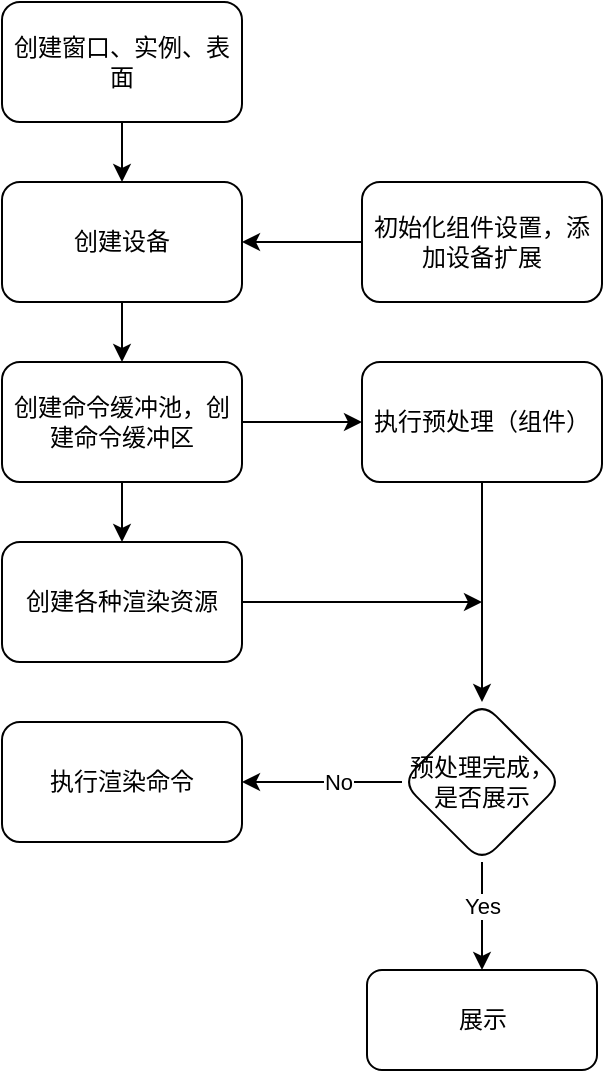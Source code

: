 <mxfile version="21.2.8" type="device">
  <diagram id="C5RBs43oDa-KdzZeNtuy" name="Page-1">
    <mxGraphModel dx="1036" dy="629" grid="1" gridSize="10" guides="1" tooltips="1" connect="1" arrows="1" fold="1" page="1" pageScale="1" pageWidth="827" pageHeight="1169" math="0" shadow="0">
      <root>
        <mxCell id="WIyWlLk6GJQsqaUBKTNV-0" />
        <mxCell id="WIyWlLk6GJQsqaUBKTNV-1" parent="WIyWlLk6GJQsqaUBKTNV-0" />
        <mxCell id="Yf28dtFCE4RrbsfPyJQR-2" value="" style="edgeStyle=orthogonalEdgeStyle;rounded=0;orthogonalLoop=1;jettySize=auto;html=1;" parent="WIyWlLk6GJQsqaUBKTNV-1" source="Yf28dtFCE4RrbsfPyJQR-0" target="Yf28dtFCE4RrbsfPyJQR-1" edge="1">
          <mxGeometry relative="1" as="geometry" />
        </mxCell>
        <mxCell id="Yf28dtFCE4RrbsfPyJQR-0" value="创建窗口、实例、表面" style="rounded=1;whiteSpace=wrap;html=1;" parent="WIyWlLk6GJQsqaUBKTNV-1" vertex="1">
          <mxGeometry x="340" y="50" width="120" height="60" as="geometry" />
        </mxCell>
        <mxCell id="Yf28dtFCE4RrbsfPyJQR-9" value="" style="edgeStyle=orthogonalEdgeStyle;rounded=0;orthogonalLoop=1;jettySize=auto;html=1;" parent="WIyWlLk6GJQsqaUBKTNV-1" source="Yf28dtFCE4RrbsfPyJQR-1" target="Yf28dtFCE4RrbsfPyJQR-8" edge="1">
          <mxGeometry relative="1" as="geometry" />
        </mxCell>
        <mxCell id="Yf28dtFCE4RrbsfPyJQR-1" value="创建设备" style="rounded=1;whiteSpace=wrap;html=1;" parent="WIyWlLk6GJQsqaUBKTNV-1" vertex="1">
          <mxGeometry x="340" y="140" width="120" height="60" as="geometry" />
        </mxCell>
        <mxCell id="Yf28dtFCE4RrbsfPyJQR-7" style="edgeStyle=orthogonalEdgeStyle;rounded=0;orthogonalLoop=1;jettySize=auto;html=1;entryX=1;entryY=0.5;entryDx=0;entryDy=0;" parent="WIyWlLk6GJQsqaUBKTNV-1" source="Yf28dtFCE4RrbsfPyJQR-5" target="Yf28dtFCE4RrbsfPyJQR-1" edge="1">
          <mxGeometry relative="1" as="geometry" />
        </mxCell>
        <mxCell id="Yf28dtFCE4RrbsfPyJQR-5" value="初始化组件设置，添加设备扩展" style="rounded=1;whiteSpace=wrap;html=1;" parent="WIyWlLk6GJQsqaUBKTNV-1" vertex="1">
          <mxGeometry x="520" y="140" width="120" height="60" as="geometry" />
        </mxCell>
        <mxCell id="Yf28dtFCE4RrbsfPyJQR-11" value="" style="edgeStyle=orthogonalEdgeStyle;rounded=0;orthogonalLoop=1;jettySize=auto;html=1;" parent="WIyWlLk6GJQsqaUBKTNV-1" source="Yf28dtFCE4RrbsfPyJQR-8" target="Yf28dtFCE4RrbsfPyJQR-10" edge="1">
          <mxGeometry relative="1" as="geometry" />
        </mxCell>
        <mxCell id="Yf28dtFCE4RrbsfPyJQR-13" value="" style="edgeStyle=orthogonalEdgeStyle;rounded=0;orthogonalLoop=1;jettySize=auto;html=1;" parent="WIyWlLk6GJQsqaUBKTNV-1" source="Yf28dtFCE4RrbsfPyJQR-8" target="Yf28dtFCE4RrbsfPyJQR-12" edge="1">
          <mxGeometry relative="1" as="geometry" />
        </mxCell>
        <mxCell id="Yf28dtFCE4RrbsfPyJQR-8" value="创建命令缓冲池，创建命令缓冲区" style="rounded=1;whiteSpace=wrap;html=1;" parent="WIyWlLk6GJQsqaUBKTNV-1" vertex="1">
          <mxGeometry x="340" y="230" width="120" height="60" as="geometry" />
        </mxCell>
        <mxCell id="dO0TI9ozL_leQwH6hxg0-6" style="edgeStyle=orthogonalEdgeStyle;rounded=0;orthogonalLoop=1;jettySize=auto;html=1;" edge="1" parent="WIyWlLk6GJQsqaUBKTNV-1" source="Yf28dtFCE4RrbsfPyJQR-10">
          <mxGeometry relative="1" as="geometry">
            <mxPoint x="580" y="350" as="targetPoint" />
          </mxGeometry>
        </mxCell>
        <mxCell id="Yf28dtFCE4RrbsfPyJQR-10" value="创建各种渲染资源" style="rounded=1;whiteSpace=wrap;html=1;" parent="WIyWlLk6GJQsqaUBKTNV-1" vertex="1">
          <mxGeometry x="340" y="320" width="120" height="60" as="geometry" />
        </mxCell>
        <mxCell id="Yf28dtFCE4RrbsfPyJQR-17" value="" style="edgeStyle=orthogonalEdgeStyle;rounded=0;orthogonalLoop=1;jettySize=auto;html=1;" parent="WIyWlLk6GJQsqaUBKTNV-1" source="Yf28dtFCE4RrbsfPyJQR-12" target="Yf28dtFCE4RrbsfPyJQR-16" edge="1">
          <mxGeometry relative="1" as="geometry" />
        </mxCell>
        <mxCell id="Yf28dtFCE4RrbsfPyJQR-12" value="执行预处理（组件）" style="rounded=1;whiteSpace=wrap;html=1;" parent="WIyWlLk6GJQsqaUBKTNV-1" vertex="1">
          <mxGeometry x="520" y="230" width="120" height="60" as="geometry" />
        </mxCell>
        <mxCell id="Yf28dtFCE4RrbsfPyJQR-14" value="执行渲染命令" style="rounded=1;whiteSpace=wrap;html=1;" parent="WIyWlLk6GJQsqaUBKTNV-1" vertex="1">
          <mxGeometry x="340" y="410" width="120" height="60" as="geometry" />
        </mxCell>
        <mxCell id="dO0TI9ozL_leQwH6hxg0-4" style="edgeStyle=orthogonalEdgeStyle;rounded=0;orthogonalLoop=1;jettySize=auto;html=1;entryX=1;entryY=0.5;entryDx=0;entryDy=0;" edge="1" parent="WIyWlLk6GJQsqaUBKTNV-1" source="Yf28dtFCE4RrbsfPyJQR-16" target="Yf28dtFCE4RrbsfPyJQR-14">
          <mxGeometry relative="1" as="geometry" />
        </mxCell>
        <mxCell id="dO0TI9ozL_leQwH6hxg0-5" value="No" style="edgeLabel;html=1;align=center;verticalAlign=middle;resizable=0;points=[];" vertex="1" connectable="0" parent="dO0TI9ozL_leQwH6hxg0-4">
          <mxGeometry x="-0.199" relative="1" as="geometry">
            <mxPoint as="offset" />
          </mxGeometry>
        </mxCell>
        <mxCell id="dO0TI9ozL_leQwH6hxg0-8" value="" style="edgeStyle=orthogonalEdgeStyle;rounded=0;orthogonalLoop=1;jettySize=auto;html=1;" edge="1" parent="WIyWlLk6GJQsqaUBKTNV-1" source="Yf28dtFCE4RrbsfPyJQR-16" target="dO0TI9ozL_leQwH6hxg0-7">
          <mxGeometry relative="1" as="geometry" />
        </mxCell>
        <mxCell id="dO0TI9ozL_leQwH6hxg0-9" value="Yes" style="edgeLabel;html=1;align=center;verticalAlign=middle;resizable=0;points=[];" vertex="1" connectable="0" parent="dO0TI9ozL_leQwH6hxg0-8">
          <mxGeometry x="-0.208" relative="1" as="geometry">
            <mxPoint as="offset" />
          </mxGeometry>
        </mxCell>
        <mxCell id="Yf28dtFCE4RrbsfPyJQR-16" value="预处理完成，是否展示" style="rhombus;whiteSpace=wrap;html=1;rounded=1;" parent="WIyWlLk6GJQsqaUBKTNV-1" vertex="1">
          <mxGeometry x="540" y="400" width="80" height="80" as="geometry" />
        </mxCell>
        <mxCell id="dO0TI9ozL_leQwH6hxg0-7" value="展示" style="whiteSpace=wrap;html=1;rounded=1;" vertex="1" parent="WIyWlLk6GJQsqaUBKTNV-1">
          <mxGeometry x="522.5" y="534" width="115" height="50" as="geometry" />
        </mxCell>
      </root>
    </mxGraphModel>
  </diagram>
</mxfile>
